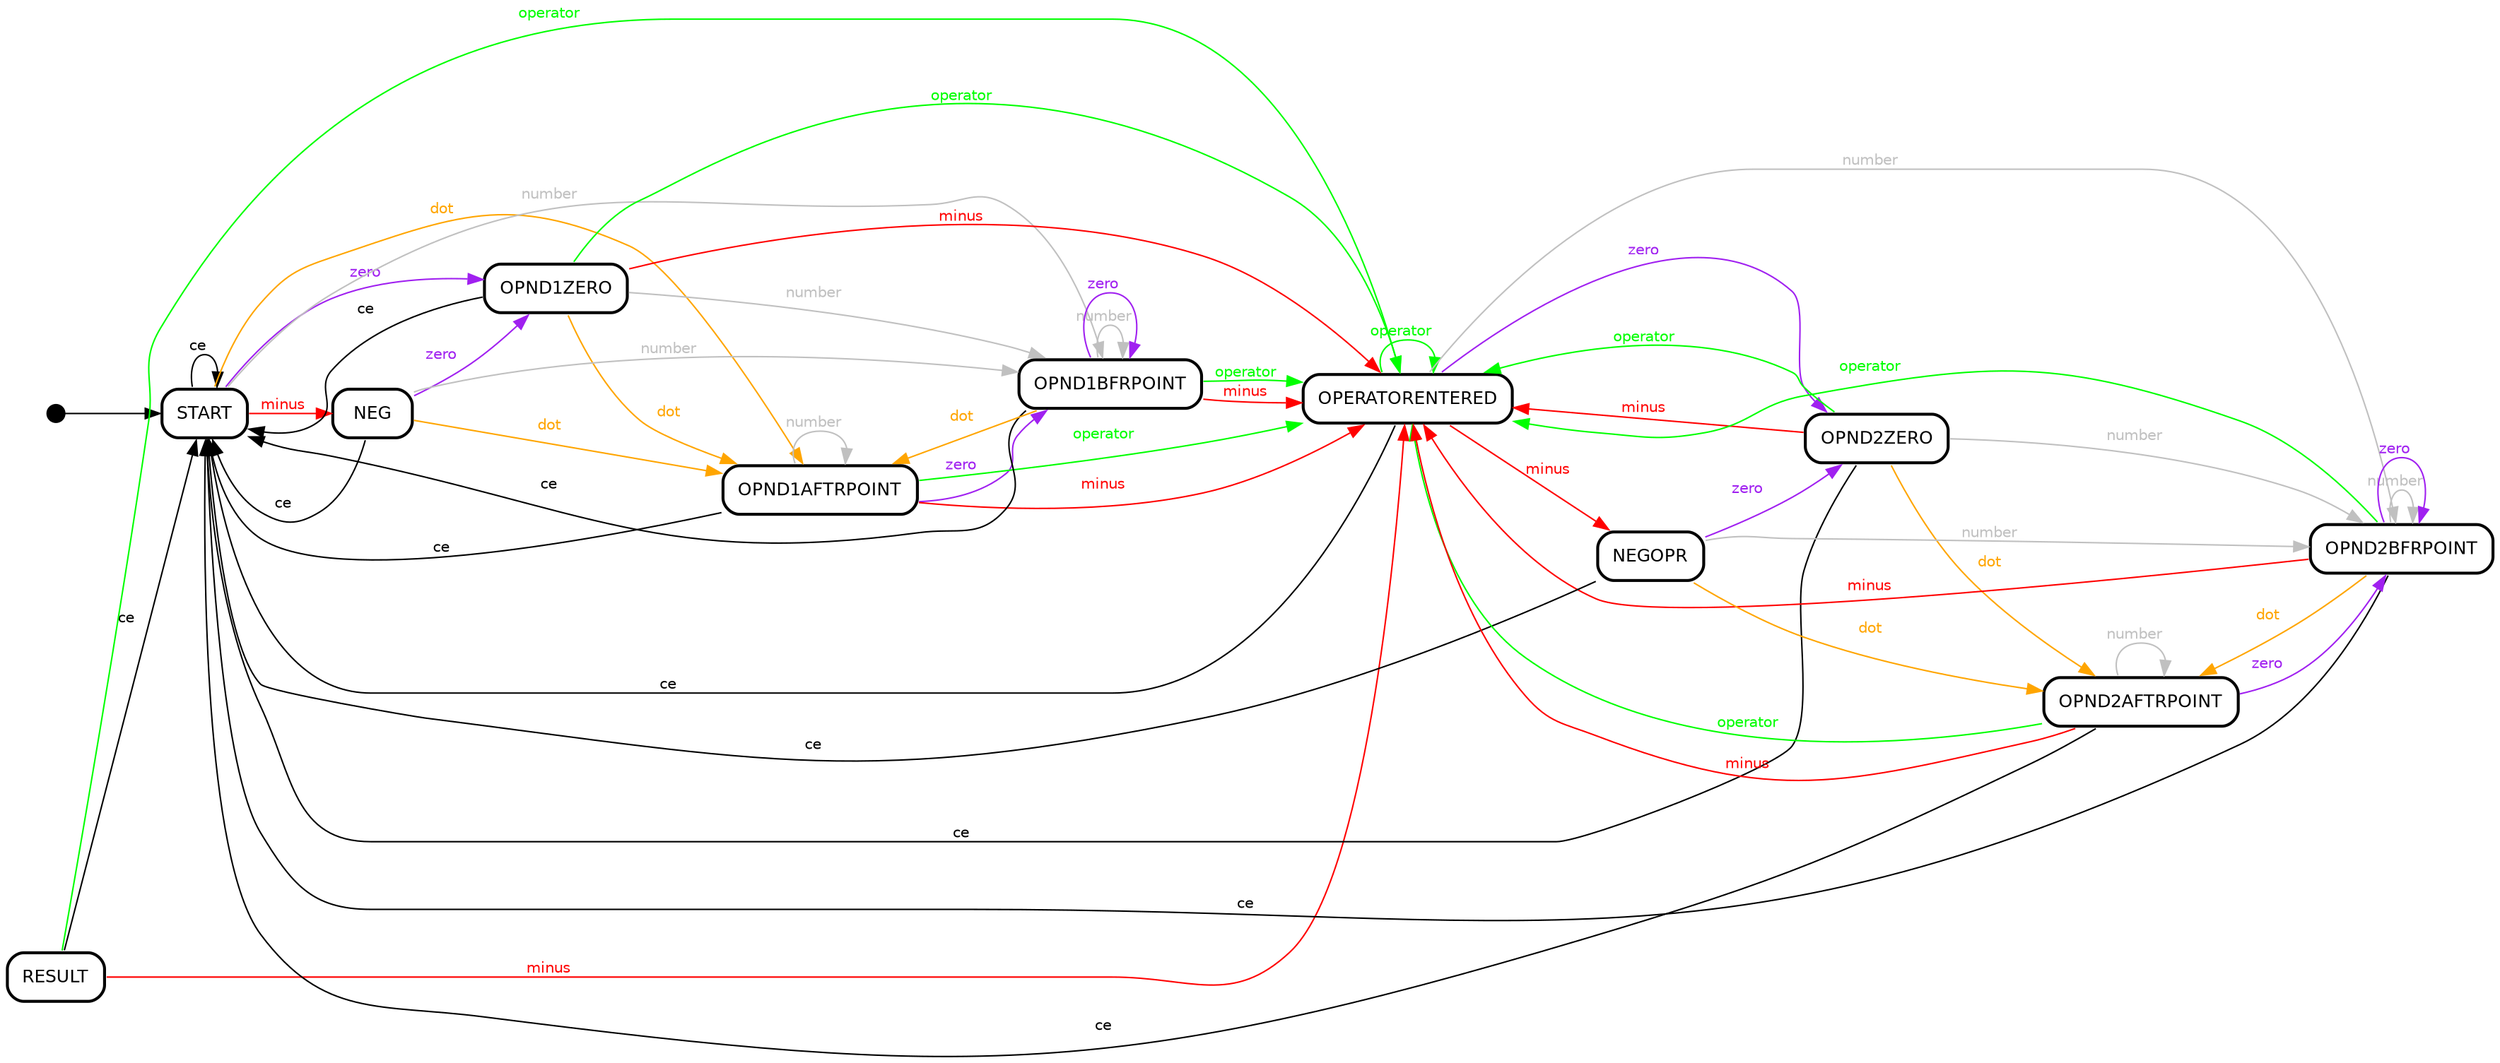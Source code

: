 digraph "state transitions" {
  fontname="Helvetica" fontsize=12 penwidth=2.0 splines=true ordering=out compound=true overlap=scale nodesep=0.3 ranksep=0.1 rankdir=LR 
  node [shape=plaintext style=filled fillcolor=transparent fontname=Helvetica fontsize=12 penwidth=2.0]
  edge [fontname=Helvetica fontsize=10]

    "initial" [shape=circle style=filled fillcolor=black fixedsize=true height=0.15 label=""]
    "START" [margin=0 label= < 
      <table align="center" cellborder="0" border="2" style="rounded" width="48">
        <tr><td width="48" cellpadding="7">START</td></tr>
      </table>
    >]
    "OPND1AFTRPOINT" [margin=0 label= < 
      <table align="center" cellborder="0" border="2" style="rounded" width="48">
        <tr><td width="48" cellpadding="7">OPND1AFTRPOINT</td></tr>
      </table>
    >]
    "OPND1ZERO" [margin=0 label= < 
      <table align="center" cellborder="0" border="2" style="rounded" width="48">
        <tr><td width="48" cellpadding="7">OPND1ZERO</td></tr>
      </table>
    >]
    "OPND1BFRPOINT" [margin=0 label= < 
      <table align="center" cellborder="0" border="2" style="rounded" width="48">
        <tr><td width="48" cellpadding="7">OPND1BFRPOINT</td></tr>
      </table>
    >]
    "NEG" [margin=0 label= < 
      <table align="center" cellborder="0" border="2" style="rounded" width="48">
        <tr><td width="48" cellpadding="7">NEG</td></tr>
      </table>
    >]
    "RESULT" [margin=0 label= < 
      <table align="center" cellborder="0" border="2" style="rounded" width="48">
        <tr><td width="48" cellpadding="7">RESULT</td></tr>
      </table>
    >]
    "OPERATORENTERED" [margin=0 label= < 
      <table align="center" cellborder="0" border="2" style="rounded" width="48">
        <tr><td width="48" cellpadding="7">OPERATORENTERED</td></tr>
      </table>
    >]
    "OPND2ZERO" [margin=0 label= < 
      <table align="center" cellborder="0" border="2" style="rounded" width="48">
        <tr><td width="48" cellpadding="7">OPND2ZERO</td></tr>
      </table>
    >]
    "OPND2BFRPOINT" [margin=0 label= < 
      <table align="center" cellborder="0" border="2" style="rounded" width="48">
        <tr><td width="48" cellpadding="7">OPND2BFRPOINT</td></tr>
      </table>
    >]
    "NEGOPR" [margin=0 label= < 
      <table align="center" cellborder="0" border="2" style="rounded" width="48">
        <tr><td width="48" cellpadding="7">NEGOPR</td></tr>
      </table>
    >]
    "OPND2AFTRPOINT" [margin=0 label= < 
      <table align="center" cellborder="0" border="2" style="rounded" width="48">
        <tr><td width="48" cellpadding="7">OPND2AFTRPOINT</td></tr>
      </table>
    >]

    "initial" -> "START" [weight=20  label=" "]
    "START" -> "OPND1AFTRPOINT" [fontcolor=orange color=orange label="dot   \l"]
    "START" -> "OPND1ZERO" [fontcolor=purple color=purple label="zero   \l"]
    "START" -> "OPND1BFRPOINT" [fontcolor=grey color=grey label="number   \l"]
    "START" -> "NEG" [weight=20 fontcolor=red color=red label="minus   \l"]
    "START" -> "START" [fontcolor=black color=black label="ce   \l"]
    "RESULT" -> "OPERATORENTERED" [fontcolor=green color=green label="operator   \l"]
    "RESULT" -> "OPERATORENTERED" [fontcolor=red color=red label="minus   \l"]
    "RESULT" -> "START" [fontcolor=black color=black label="ce   \l"]
    "OPND1ZERO" -> "OPERATORENTERED" [fontcolor=green color=green label="operator   \l"]
    "OPND1ZERO" -> "OPERATORENTERED" [fontcolor=red color=red label="minus   \l"]
    "OPND1ZERO" -> "START" [fontcolor=black color=black label="ce   \l"]
    "OPND1ZERO" -> "OPND1BFRPOINT" [fontcolor=grey color=grey label="number   \l"]
    "OPND1ZERO" -> "OPND1AFTRPOINT" [fontcolor=orange color=orange label="dot   \l"]
    "OPND1BFRPOINT" -> "START" [fontcolor=black color=black label="ce   \l"]
    "OPND1BFRPOINT" -> "OPERATORENTERED" [fontcolor=green color=green label="operator   \l"]
    "OPND1BFRPOINT" -> "OPERATORENTERED" [fontcolor=red color=red label="minus   \l"]
    "OPND1BFRPOINT" -> "OPND1BFRPOINT" [fontcolor=grey color=grey label="number   \l"]
    "OPND1BFRPOINT" -> "OPND1BFRPOINT" [fontcolor=purple color=purple label="zero   \l"]
    "OPND1BFRPOINT" -> "OPND1AFTRPOINT" [fontcolor=orange color=orange label="dot   \l"]
    "OPND1AFTRPOINT" -> "START" [fontcolor=black color=black label="ce   \l"]
    "OPND1AFTRPOINT" -> "OPERATORENTERED" [fontcolor=green color=green label="operator   \l"]
    "OPND1AFTRPOINT" -> "OPERATORENTERED" [fontcolor=red color=red label="minus   \l"]
    "OPND1AFTRPOINT" -> "OPND1AFTRPOINT" [fontcolor=grey color=grey label="number   \l"]
    "OPND1AFTRPOINT" -> "OPND1BFRPOINT" [fontcolor=purple color=purple label="zero   \l"]
    "NEG" -> "OPND1BFRPOINT" [fontcolor=grey color=grey label="number   \l"]
    "NEG" -> "OPND1ZERO" [fontcolor=purple color=purple label="zero   \l"]
    "NEG" -> "OPND1AFTRPOINT" [fontcolor=orange color=orange label="dot   \l"]
    "NEG" -> "START" [fontcolor=black color=black label="ce   \l"]
    "OPERATORENTERED" -> "START" [fontcolor=black color=black label="ce   \l"]
    "OPERATORENTERED" -> "OPND2ZERO" [fontcolor=purple color=purple label="zero   \l"]
    "OPERATORENTERED" -> "OPND2BFRPOINT" [fontcolor=grey color=grey label="number   \l"]
    "OPERATORENTERED" -> "OPERATORENTERED" [fontcolor=green color=green label="operator   \l"]
    "OPERATORENTERED" -> "NEGOPR" [fontcolor=red color=red label="minus   \l"]
    "NEGOPR" -> "OPND2BFRPOINT" [fontcolor=grey color=grey label="number   \l"]
    "NEGOPR" -> "OPND2ZERO" [fontcolor=purple color=purple label="zero   \l"]
    "NEGOPR" -> "OPND2AFTRPOINT" [fontcolor=orange color=orange label="dot   \l"]
    "NEGOPR" -> "START" [fontcolor=black color=black label="ce   \l"]
    "OPND2ZERO" -> "OPERATORENTERED" [fontcolor=green color=green label="operator   \l"]
    "OPND2ZERO" -> "OPERATORENTERED" [fontcolor=red color=red label="minus   \l"]
    "OPND2ZERO" -> "START" [fontcolor=black color=black label="ce   \l"]
    "OPND2ZERO" -> "OPND2BFRPOINT" [fontcolor=grey color=grey label="number   \l"]
    "OPND2ZERO" -> "OPND2AFTRPOINT" [fontcolor=orange color=orange label="dot   \l"]
    "OPND2BFRPOINT" -> "START" [fontcolor=black color=black label="ce   \l"]
    "OPND2BFRPOINT" -> "OPERATORENTERED" [fontcolor=green color=green label="operator   \l"]
    "OPND2BFRPOINT" -> "OPERATORENTERED" [fontcolor=red color=red label="minus   \l"]
    "OPND2BFRPOINT" -> "OPND2BFRPOINT" [fontcolor=grey color=grey label="number   \l"]
    "OPND2BFRPOINT" -> "OPND2BFRPOINT" [fontcolor=purple color=purple label="zero   \l"]
    "OPND2BFRPOINT" -> "OPND2AFTRPOINT" [fontcolor=orange color=orange label="dot   \l"]
    "OPND2AFTRPOINT" -> "START" [fontcolor=black color=black label="ce   \l"]
    "OPND2AFTRPOINT" -> "OPERATORENTERED" [fontcolor=green color=green label="operator   \l"]
    "OPND2AFTRPOINT" -> "OPERATORENTERED" [fontcolor=red color=red label="minus   \l"]
    "OPND2AFTRPOINT" -> "OPND2AFTRPOINT" [fontcolor=grey color=grey label="number   \l"]
    "OPND2AFTRPOINT" -> "OPND2BFRPOINT" [fontcolor=purple color=purple label="zero   \l"]
}

